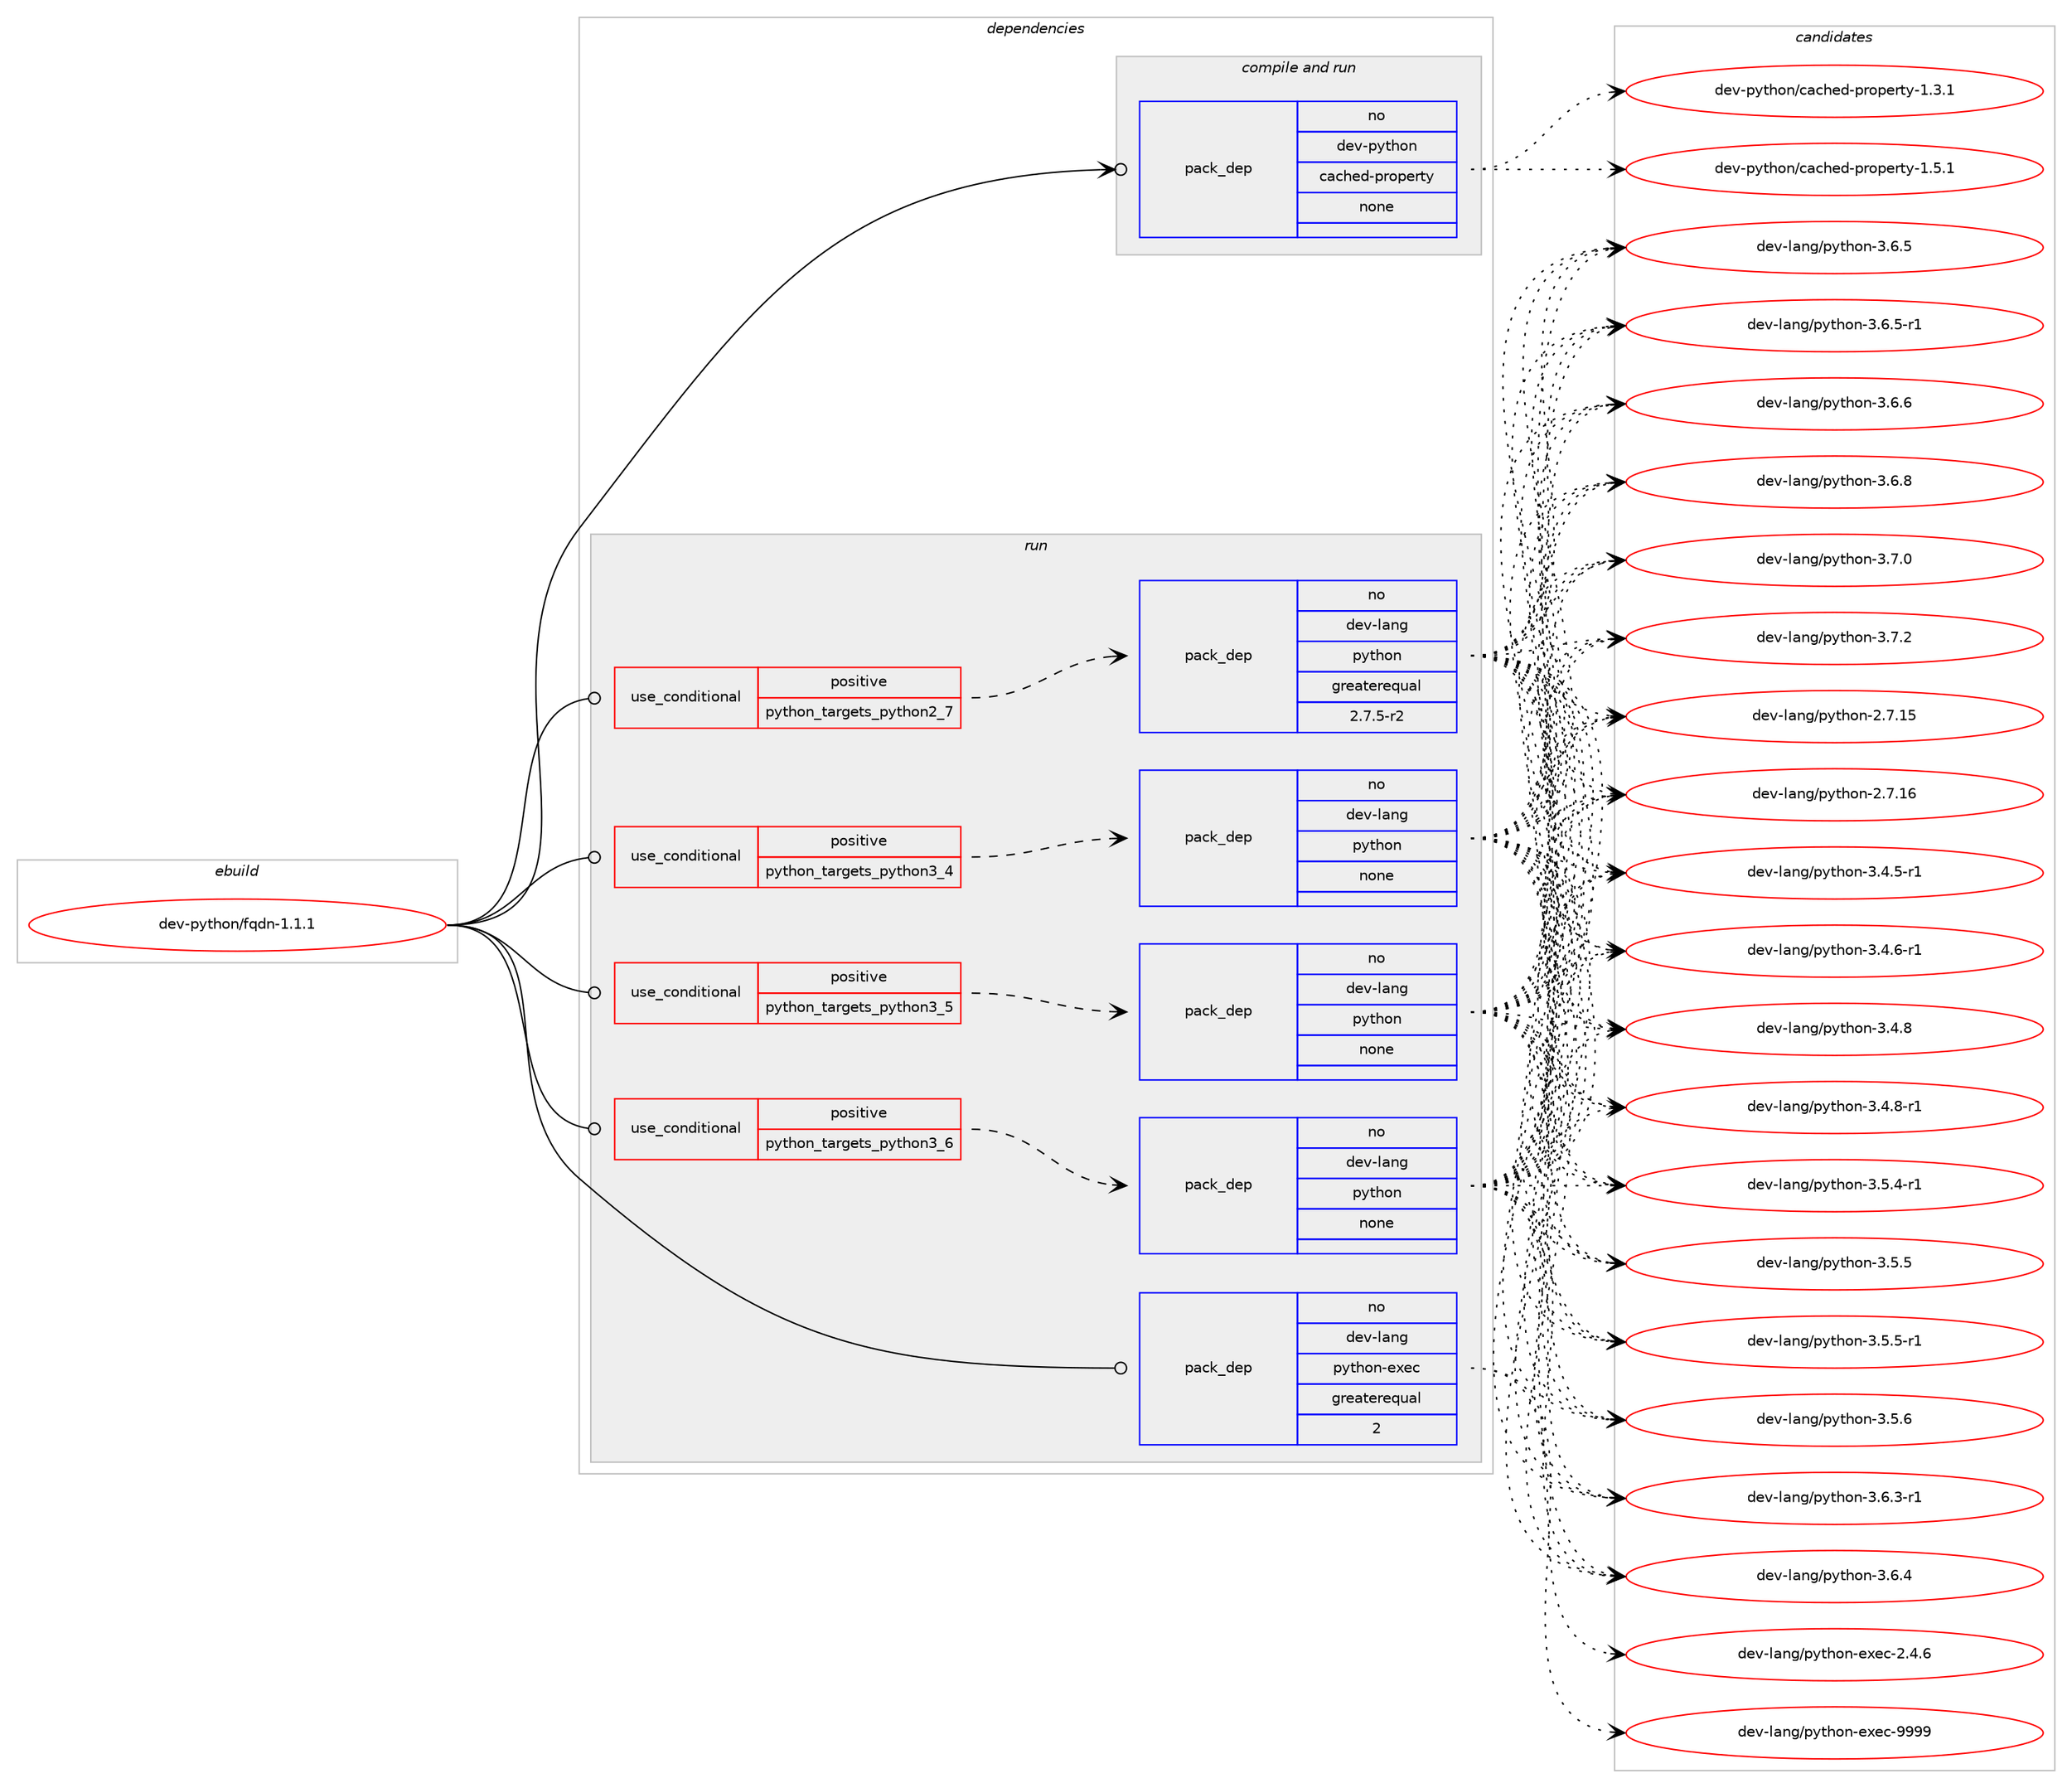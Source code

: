 digraph prolog {

# *************
# Graph options
# *************

newrank=true;
concentrate=true;
compound=true;
graph [rankdir=LR,fontname=Helvetica,fontsize=10,ranksep=1.5];#, ranksep=2.5, nodesep=0.2];
edge  [arrowhead=vee];
node  [fontname=Helvetica,fontsize=10];

# **********
# The ebuild
# **********

subgraph cluster_leftcol {
color=gray;
rank=same;
label=<<i>ebuild</i>>;
id [label="dev-python/fqdn-1.1.1", color=red, width=4, href="../dev-python/fqdn-1.1.1.svg"];
}

# ****************
# The dependencies
# ****************

subgraph cluster_midcol {
color=gray;
label=<<i>dependencies</i>>;
subgraph cluster_compile {
fillcolor="#eeeeee";
style=filled;
label=<<i>compile</i>>;
}
subgraph cluster_compileandrun {
fillcolor="#eeeeee";
style=filled;
label=<<i>compile and run</i>>;
subgraph pack1012414 {
dependency1410342 [label=<<TABLE BORDER="0" CELLBORDER="1" CELLSPACING="0" CELLPADDING="4" WIDTH="220"><TR><TD ROWSPAN="6" CELLPADDING="30">pack_dep</TD></TR><TR><TD WIDTH="110">no</TD></TR><TR><TD>dev-python</TD></TR><TR><TD>cached-property</TD></TR><TR><TD>none</TD></TR><TR><TD></TD></TR></TABLE>>, shape=none, color=blue];
}
id:e -> dependency1410342:w [weight=20,style="solid",arrowhead="odotvee"];
}
subgraph cluster_run {
fillcolor="#eeeeee";
style=filled;
label=<<i>run</i>>;
subgraph cond374669 {
dependency1410343 [label=<<TABLE BORDER="0" CELLBORDER="1" CELLSPACING="0" CELLPADDING="4"><TR><TD ROWSPAN="3" CELLPADDING="10">use_conditional</TD></TR><TR><TD>positive</TD></TR><TR><TD>python_targets_python2_7</TD></TR></TABLE>>, shape=none, color=red];
subgraph pack1012415 {
dependency1410344 [label=<<TABLE BORDER="0" CELLBORDER="1" CELLSPACING="0" CELLPADDING="4" WIDTH="220"><TR><TD ROWSPAN="6" CELLPADDING="30">pack_dep</TD></TR><TR><TD WIDTH="110">no</TD></TR><TR><TD>dev-lang</TD></TR><TR><TD>python</TD></TR><TR><TD>greaterequal</TD></TR><TR><TD>2.7.5-r2</TD></TR></TABLE>>, shape=none, color=blue];
}
dependency1410343:e -> dependency1410344:w [weight=20,style="dashed",arrowhead="vee"];
}
id:e -> dependency1410343:w [weight=20,style="solid",arrowhead="odot"];
subgraph cond374670 {
dependency1410345 [label=<<TABLE BORDER="0" CELLBORDER="1" CELLSPACING="0" CELLPADDING="4"><TR><TD ROWSPAN="3" CELLPADDING="10">use_conditional</TD></TR><TR><TD>positive</TD></TR><TR><TD>python_targets_python3_4</TD></TR></TABLE>>, shape=none, color=red];
subgraph pack1012416 {
dependency1410346 [label=<<TABLE BORDER="0" CELLBORDER="1" CELLSPACING="0" CELLPADDING="4" WIDTH="220"><TR><TD ROWSPAN="6" CELLPADDING="30">pack_dep</TD></TR><TR><TD WIDTH="110">no</TD></TR><TR><TD>dev-lang</TD></TR><TR><TD>python</TD></TR><TR><TD>none</TD></TR><TR><TD></TD></TR></TABLE>>, shape=none, color=blue];
}
dependency1410345:e -> dependency1410346:w [weight=20,style="dashed",arrowhead="vee"];
}
id:e -> dependency1410345:w [weight=20,style="solid",arrowhead="odot"];
subgraph cond374671 {
dependency1410347 [label=<<TABLE BORDER="0" CELLBORDER="1" CELLSPACING="0" CELLPADDING="4"><TR><TD ROWSPAN="3" CELLPADDING="10">use_conditional</TD></TR><TR><TD>positive</TD></TR><TR><TD>python_targets_python3_5</TD></TR></TABLE>>, shape=none, color=red];
subgraph pack1012417 {
dependency1410348 [label=<<TABLE BORDER="0" CELLBORDER="1" CELLSPACING="0" CELLPADDING="4" WIDTH="220"><TR><TD ROWSPAN="6" CELLPADDING="30">pack_dep</TD></TR><TR><TD WIDTH="110">no</TD></TR><TR><TD>dev-lang</TD></TR><TR><TD>python</TD></TR><TR><TD>none</TD></TR><TR><TD></TD></TR></TABLE>>, shape=none, color=blue];
}
dependency1410347:e -> dependency1410348:w [weight=20,style="dashed",arrowhead="vee"];
}
id:e -> dependency1410347:w [weight=20,style="solid",arrowhead="odot"];
subgraph cond374672 {
dependency1410349 [label=<<TABLE BORDER="0" CELLBORDER="1" CELLSPACING="0" CELLPADDING="4"><TR><TD ROWSPAN="3" CELLPADDING="10">use_conditional</TD></TR><TR><TD>positive</TD></TR><TR><TD>python_targets_python3_6</TD></TR></TABLE>>, shape=none, color=red];
subgraph pack1012418 {
dependency1410350 [label=<<TABLE BORDER="0" CELLBORDER="1" CELLSPACING="0" CELLPADDING="4" WIDTH="220"><TR><TD ROWSPAN="6" CELLPADDING="30">pack_dep</TD></TR><TR><TD WIDTH="110">no</TD></TR><TR><TD>dev-lang</TD></TR><TR><TD>python</TD></TR><TR><TD>none</TD></TR><TR><TD></TD></TR></TABLE>>, shape=none, color=blue];
}
dependency1410349:e -> dependency1410350:w [weight=20,style="dashed",arrowhead="vee"];
}
id:e -> dependency1410349:w [weight=20,style="solid",arrowhead="odot"];
subgraph pack1012419 {
dependency1410351 [label=<<TABLE BORDER="0" CELLBORDER="1" CELLSPACING="0" CELLPADDING="4" WIDTH="220"><TR><TD ROWSPAN="6" CELLPADDING="30">pack_dep</TD></TR><TR><TD WIDTH="110">no</TD></TR><TR><TD>dev-lang</TD></TR><TR><TD>python-exec</TD></TR><TR><TD>greaterequal</TD></TR><TR><TD>2</TD></TR></TABLE>>, shape=none, color=blue];
}
id:e -> dependency1410351:w [weight=20,style="solid",arrowhead="odot"];
}
}

# **************
# The candidates
# **************

subgraph cluster_choices {
rank=same;
color=gray;
label=<<i>candidates</i>>;

subgraph choice1012414 {
color=black;
nodesep=1;
choice100101118451121211161041111104799979910410110045112114111112101114116121454946514649 [label="dev-python/cached-property-1.3.1", color=red, width=4,href="../dev-python/cached-property-1.3.1.svg"];
choice100101118451121211161041111104799979910410110045112114111112101114116121454946534649 [label="dev-python/cached-property-1.5.1", color=red, width=4,href="../dev-python/cached-property-1.5.1.svg"];
dependency1410342:e -> choice100101118451121211161041111104799979910410110045112114111112101114116121454946514649:w [style=dotted,weight="100"];
dependency1410342:e -> choice100101118451121211161041111104799979910410110045112114111112101114116121454946534649:w [style=dotted,weight="100"];
}
subgraph choice1012415 {
color=black;
nodesep=1;
choice10010111845108971101034711212111610411111045504655464953 [label="dev-lang/python-2.7.15", color=red, width=4,href="../dev-lang/python-2.7.15.svg"];
choice10010111845108971101034711212111610411111045504655464954 [label="dev-lang/python-2.7.16", color=red, width=4,href="../dev-lang/python-2.7.16.svg"];
choice1001011184510897110103471121211161041111104551465246534511449 [label="dev-lang/python-3.4.5-r1", color=red, width=4,href="../dev-lang/python-3.4.5-r1.svg"];
choice1001011184510897110103471121211161041111104551465246544511449 [label="dev-lang/python-3.4.6-r1", color=red, width=4,href="../dev-lang/python-3.4.6-r1.svg"];
choice100101118451089711010347112121116104111110455146524656 [label="dev-lang/python-3.4.8", color=red, width=4,href="../dev-lang/python-3.4.8.svg"];
choice1001011184510897110103471121211161041111104551465246564511449 [label="dev-lang/python-3.4.8-r1", color=red, width=4,href="../dev-lang/python-3.4.8-r1.svg"];
choice1001011184510897110103471121211161041111104551465346524511449 [label="dev-lang/python-3.5.4-r1", color=red, width=4,href="../dev-lang/python-3.5.4-r1.svg"];
choice100101118451089711010347112121116104111110455146534653 [label="dev-lang/python-3.5.5", color=red, width=4,href="../dev-lang/python-3.5.5.svg"];
choice1001011184510897110103471121211161041111104551465346534511449 [label="dev-lang/python-3.5.5-r1", color=red, width=4,href="../dev-lang/python-3.5.5-r1.svg"];
choice100101118451089711010347112121116104111110455146534654 [label="dev-lang/python-3.5.6", color=red, width=4,href="../dev-lang/python-3.5.6.svg"];
choice1001011184510897110103471121211161041111104551465446514511449 [label="dev-lang/python-3.6.3-r1", color=red, width=4,href="../dev-lang/python-3.6.3-r1.svg"];
choice100101118451089711010347112121116104111110455146544652 [label="dev-lang/python-3.6.4", color=red, width=4,href="../dev-lang/python-3.6.4.svg"];
choice100101118451089711010347112121116104111110455146544653 [label="dev-lang/python-3.6.5", color=red, width=4,href="../dev-lang/python-3.6.5.svg"];
choice1001011184510897110103471121211161041111104551465446534511449 [label="dev-lang/python-3.6.5-r1", color=red, width=4,href="../dev-lang/python-3.6.5-r1.svg"];
choice100101118451089711010347112121116104111110455146544654 [label="dev-lang/python-3.6.6", color=red, width=4,href="../dev-lang/python-3.6.6.svg"];
choice100101118451089711010347112121116104111110455146544656 [label="dev-lang/python-3.6.8", color=red, width=4,href="../dev-lang/python-3.6.8.svg"];
choice100101118451089711010347112121116104111110455146554648 [label="dev-lang/python-3.7.0", color=red, width=4,href="../dev-lang/python-3.7.0.svg"];
choice100101118451089711010347112121116104111110455146554650 [label="dev-lang/python-3.7.2", color=red, width=4,href="../dev-lang/python-3.7.2.svg"];
dependency1410344:e -> choice10010111845108971101034711212111610411111045504655464953:w [style=dotted,weight="100"];
dependency1410344:e -> choice10010111845108971101034711212111610411111045504655464954:w [style=dotted,weight="100"];
dependency1410344:e -> choice1001011184510897110103471121211161041111104551465246534511449:w [style=dotted,weight="100"];
dependency1410344:e -> choice1001011184510897110103471121211161041111104551465246544511449:w [style=dotted,weight="100"];
dependency1410344:e -> choice100101118451089711010347112121116104111110455146524656:w [style=dotted,weight="100"];
dependency1410344:e -> choice1001011184510897110103471121211161041111104551465246564511449:w [style=dotted,weight="100"];
dependency1410344:e -> choice1001011184510897110103471121211161041111104551465346524511449:w [style=dotted,weight="100"];
dependency1410344:e -> choice100101118451089711010347112121116104111110455146534653:w [style=dotted,weight="100"];
dependency1410344:e -> choice1001011184510897110103471121211161041111104551465346534511449:w [style=dotted,weight="100"];
dependency1410344:e -> choice100101118451089711010347112121116104111110455146534654:w [style=dotted,weight="100"];
dependency1410344:e -> choice1001011184510897110103471121211161041111104551465446514511449:w [style=dotted,weight="100"];
dependency1410344:e -> choice100101118451089711010347112121116104111110455146544652:w [style=dotted,weight="100"];
dependency1410344:e -> choice100101118451089711010347112121116104111110455146544653:w [style=dotted,weight="100"];
dependency1410344:e -> choice1001011184510897110103471121211161041111104551465446534511449:w [style=dotted,weight="100"];
dependency1410344:e -> choice100101118451089711010347112121116104111110455146544654:w [style=dotted,weight="100"];
dependency1410344:e -> choice100101118451089711010347112121116104111110455146544656:w [style=dotted,weight="100"];
dependency1410344:e -> choice100101118451089711010347112121116104111110455146554648:w [style=dotted,weight="100"];
dependency1410344:e -> choice100101118451089711010347112121116104111110455146554650:w [style=dotted,weight="100"];
}
subgraph choice1012416 {
color=black;
nodesep=1;
choice10010111845108971101034711212111610411111045504655464953 [label="dev-lang/python-2.7.15", color=red, width=4,href="../dev-lang/python-2.7.15.svg"];
choice10010111845108971101034711212111610411111045504655464954 [label="dev-lang/python-2.7.16", color=red, width=4,href="../dev-lang/python-2.7.16.svg"];
choice1001011184510897110103471121211161041111104551465246534511449 [label="dev-lang/python-3.4.5-r1", color=red, width=4,href="../dev-lang/python-3.4.5-r1.svg"];
choice1001011184510897110103471121211161041111104551465246544511449 [label="dev-lang/python-3.4.6-r1", color=red, width=4,href="../dev-lang/python-3.4.6-r1.svg"];
choice100101118451089711010347112121116104111110455146524656 [label="dev-lang/python-3.4.8", color=red, width=4,href="../dev-lang/python-3.4.8.svg"];
choice1001011184510897110103471121211161041111104551465246564511449 [label="dev-lang/python-3.4.8-r1", color=red, width=4,href="../dev-lang/python-3.4.8-r1.svg"];
choice1001011184510897110103471121211161041111104551465346524511449 [label="dev-lang/python-3.5.4-r1", color=red, width=4,href="../dev-lang/python-3.5.4-r1.svg"];
choice100101118451089711010347112121116104111110455146534653 [label="dev-lang/python-3.5.5", color=red, width=4,href="../dev-lang/python-3.5.5.svg"];
choice1001011184510897110103471121211161041111104551465346534511449 [label="dev-lang/python-3.5.5-r1", color=red, width=4,href="../dev-lang/python-3.5.5-r1.svg"];
choice100101118451089711010347112121116104111110455146534654 [label="dev-lang/python-3.5.6", color=red, width=4,href="../dev-lang/python-3.5.6.svg"];
choice1001011184510897110103471121211161041111104551465446514511449 [label="dev-lang/python-3.6.3-r1", color=red, width=4,href="../dev-lang/python-3.6.3-r1.svg"];
choice100101118451089711010347112121116104111110455146544652 [label="dev-lang/python-3.6.4", color=red, width=4,href="../dev-lang/python-3.6.4.svg"];
choice100101118451089711010347112121116104111110455146544653 [label="dev-lang/python-3.6.5", color=red, width=4,href="../dev-lang/python-3.6.5.svg"];
choice1001011184510897110103471121211161041111104551465446534511449 [label="dev-lang/python-3.6.5-r1", color=red, width=4,href="../dev-lang/python-3.6.5-r1.svg"];
choice100101118451089711010347112121116104111110455146544654 [label="dev-lang/python-3.6.6", color=red, width=4,href="../dev-lang/python-3.6.6.svg"];
choice100101118451089711010347112121116104111110455146544656 [label="dev-lang/python-3.6.8", color=red, width=4,href="../dev-lang/python-3.6.8.svg"];
choice100101118451089711010347112121116104111110455146554648 [label="dev-lang/python-3.7.0", color=red, width=4,href="../dev-lang/python-3.7.0.svg"];
choice100101118451089711010347112121116104111110455146554650 [label="dev-lang/python-3.7.2", color=red, width=4,href="../dev-lang/python-3.7.2.svg"];
dependency1410346:e -> choice10010111845108971101034711212111610411111045504655464953:w [style=dotted,weight="100"];
dependency1410346:e -> choice10010111845108971101034711212111610411111045504655464954:w [style=dotted,weight="100"];
dependency1410346:e -> choice1001011184510897110103471121211161041111104551465246534511449:w [style=dotted,weight="100"];
dependency1410346:e -> choice1001011184510897110103471121211161041111104551465246544511449:w [style=dotted,weight="100"];
dependency1410346:e -> choice100101118451089711010347112121116104111110455146524656:w [style=dotted,weight="100"];
dependency1410346:e -> choice1001011184510897110103471121211161041111104551465246564511449:w [style=dotted,weight="100"];
dependency1410346:e -> choice1001011184510897110103471121211161041111104551465346524511449:w [style=dotted,weight="100"];
dependency1410346:e -> choice100101118451089711010347112121116104111110455146534653:w [style=dotted,weight="100"];
dependency1410346:e -> choice1001011184510897110103471121211161041111104551465346534511449:w [style=dotted,weight="100"];
dependency1410346:e -> choice100101118451089711010347112121116104111110455146534654:w [style=dotted,weight="100"];
dependency1410346:e -> choice1001011184510897110103471121211161041111104551465446514511449:w [style=dotted,weight="100"];
dependency1410346:e -> choice100101118451089711010347112121116104111110455146544652:w [style=dotted,weight="100"];
dependency1410346:e -> choice100101118451089711010347112121116104111110455146544653:w [style=dotted,weight="100"];
dependency1410346:e -> choice1001011184510897110103471121211161041111104551465446534511449:w [style=dotted,weight="100"];
dependency1410346:e -> choice100101118451089711010347112121116104111110455146544654:w [style=dotted,weight="100"];
dependency1410346:e -> choice100101118451089711010347112121116104111110455146544656:w [style=dotted,weight="100"];
dependency1410346:e -> choice100101118451089711010347112121116104111110455146554648:w [style=dotted,weight="100"];
dependency1410346:e -> choice100101118451089711010347112121116104111110455146554650:w [style=dotted,weight="100"];
}
subgraph choice1012417 {
color=black;
nodesep=1;
choice10010111845108971101034711212111610411111045504655464953 [label="dev-lang/python-2.7.15", color=red, width=4,href="../dev-lang/python-2.7.15.svg"];
choice10010111845108971101034711212111610411111045504655464954 [label="dev-lang/python-2.7.16", color=red, width=4,href="../dev-lang/python-2.7.16.svg"];
choice1001011184510897110103471121211161041111104551465246534511449 [label="dev-lang/python-3.4.5-r1", color=red, width=4,href="../dev-lang/python-3.4.5-r1.svg"];
choice1001011184510897110103471121211161041111104551465246544511449 [label="dev-lang/python-3.4.6-r1", color=red, width=4,href="../dev-lang/python-3.4.6-r1.svg"];
choice100101118451089711010347112121116104111110455146524656 [label="dev-lang/python-3.4.8", color=red, width=4,href="../dev-lang/python-3.4.8.svg"];
choice1001011184510897110103471121211161041111104551465246564511449 [label="dev-lang/python-3.4.8-r1", color=red, width=4,href="../dev-lang/python-3.4.8-r1.svg"];
choice1001011184510897110103471121211161041111104551465346524511449 [label="dev-lang/python-3.5.4-r1", color=red, width=4,href="../dev-lang/python-3.5.4-r1.svg"];
choice100101118451089711010347112121116104111110455146534653 [label="dev-lang/python-3.5.5", color=red, width=4,href="../dev-lang/python-3.5.5.svg"];
choice1001011184510897110103471121211161041111104551465346534511449 [label="dev-lang/python-3.5.5-r1", color=red, width=4,href="../dev-lang/python-3.5.5-r1.svg"];
choice100101118451089711010347112121116104111110455146534654 [label="dev-lang/python-3.5.6", color=red, width=4,href="../dev-lang/python-3.5.6.svg"];
choice1001011184510897110103471121211161041111104551465446514511449 [label="dev-lang/python-3.6.3-r1", color=red, width=4,href="../dev-lang/python-3.6.3-r1.svg"];
choice100101118451089711010347112121116104111110455146544652 [label="dev-lang/python-3.6.4", color=red, width=4,href="../dev-lang/python-3.6.4.svg"];
choice100101118451089711010347112121116104111110455146544653 [label="dev-lang/python-3.6.5", color=red, width=4,href="../dev-lang/python-3.6.5.svg"];
choice1001011184510897110103471121211161041111104551465446534511449 [label="dev-lang/python-3.6.5-r1", color=red, width=4,href="../dev-lang/python-3.6.5-r1.svg"];
choice100101118451089711010347112121116104111110455146544654 [label="dev-lang/python-3.6.6", color=red, width=4,href="../dev-lang/python-3.6.6.svg"];
choice100101118451089711010347112121116104111110455146544656 [label="dev-lang/python-3.6.8", color=red, width=4,href="../dev-lang/python-3.6.8.svg"];
choice100101118451089711010347112121116104111110455146554648 [label="dev-lang/python-3.7.0", color=red, width=4,href="../dev-lang/python-3.7.0.svg"];
choice100101118451089711010347112121116104111110455146554650 [label="dev-lang/python-3.7.2", color=red, width=4,href="../dev-lang/python-3.7.2.svg"];
dependency1410348:e -> choice10010111845108971101034711212111610411111045504655464953:w [style=dotted,weight="100"];
dependency1410348:e -> choice10010111845108971101034711212111610411111045504655464954:w [style=dotted,weight="100"];
dependency1410348:e -> choice1001011184510897110103471121211161041111104551465246534511449:w [style=dotted,weight="100"];
dependency1410348:e -> choice1001011184510897110103471121211161041111104551465246544511449:w [style=dotted,weight="100"];
dependency1410348:e -> choice100101118451089711010347112121116104111110455146524656:w [style=dotted,weight="100"];
dependency1410348:e -> choice1001011184510897110103471121211161041111104551465246564511449:w [style=dotted,weight="100"];
dependency1410348:e -> choice1001011184510897110103471121211161041111104551465346524511449:w [style=dotted,weight="100"];
dependency1410348:e -> choice100101118451089711010347112121116104111110455146534653:w [style=dotted,weight="100"];
dependency1410348:e -> choice1001011184510897110103471121211161041111104551465346534511449:w [style=dotted,weight="100"];
dependency1410348:e -> choice100101118451089711010347112121116104111110455146534654:w [style=dotted,weight="100"];
dependency1410348:e -> choice1001011184510897110103471121211161041111104551465446514511449:w [style=dotted,weight="100"];
dependency1410348:e -> choice100101118451089711010347112121116104111110455146544652:w [style=dotted,weight="100"];
dependency1410348:e -> choice100101118451089711010347112121116104111110455146544653:w [style=dotted,weight="100"];
dependency1410348:e -> choice1001011184510897110103471121211161041111104551465446534511449:w [style=dotted,weight="100"];
dependency1410348:e -> choice100101118451089711010347112121116104111110455146544654:w [style=dotted,weight="100"];
dependency1410348:e -> choice100101118451089711010347112121116104111110455146544656:w [style=dotted,weight="100"];
dependency1410348:e -> choice100101118451089711010347112121116104111110455146554648:w [style=dotted,weight="100"];
dependency1410348:e -> choice100101118451089711010347112121116104111110455146554650:w [style=dotted,weight="100"];
}
subgraph choice1012418 {
color=black;
nodesep=1;
choice10010111845108971101034711212111610411111045504655464953 [label="dev-lang/python-2.7.15", color=red, width=4,href="../dev-lang/python-2.7.15.svg"];
choice10010111845108971101034711212111610411111045504655464954 [label="dev-lang/python-2.7.16", color=red, width=4,href="../dev-lang/python-2.7.16.svg"];
choice1001011184510897110103471121211161041111104551465246534511449 [label="dev-lang/python-3.4.5-r1", color=red, width=4,href="../dev-lang/python-3.4.5-r1.svg"];
choice1001011184510897110103471121211161041111104551465246544511449 [label="dev-lang/python-3.4.6-r1", color=red, width=4,href="../dev-lang/python-3.4.6-r1.svg"];
choice100101118451089711010347112121116104111110455146524656 [label="dev-lang/python-3.4.8", color=red, width=4,href="../dev-lang/python-3.4.8.svg"];
choice1001011184510897110103471121211161041111104551465246564511449 [label="dev-lang/python-3.4.8-r1", color=red, width=4,href="../dev-lang/python-3.4.8-r1.svg"];
choice1001011184510897110103471121211161041111104551465346524511449 [label="dev-lang/python-3.5.4-r1", color=red, width=4,href="../dev-lang/python-3.5.4-r1.svg"];
choice100101118451089711010347112121116104111110455146534653 [label="dev-lang/python-3.5.5", color=red, width=4,href="../dev-lang/python-3.5.5.svg"];
choice1001011184510897110103471121211161041111104551465346534511449 [label="dev-lang/python-3.5.5-r1", color=red, width=4,href="../dev-lang/python-3.5.5-r1.svg"];
choice100101118451089711010347112121116104111110455146534654 [label="dev-lang/python-3.5.6", color=red, width=4,href="../dev-lang/python-3.5.6.svg"];
choice1001011184510897110103471121211161041111104551465446514511449 [label="dev-lang/python-3.6.3-r1", color=red, width=4,href="../dev-lang/python-3.6.3-r1.svg"];
choice100101118451089711010347112121116104111110455146544652 [label="dev-lang/python-3.6.4", color=red, width=4,href="../dev-lang/python-3.6.4.svg"];
choice100101118451089711010347112121116104111110455146544653 [label="dev-lang/python-3.6.5", color=red, width=4,href="../dev-lang/python-3.6.5.svg"];
choice1001011184510897110103471121211161041111104551465446534511449 [label="dev-lang/python-3.6.5-r1", color=red, width=4,href="../dev-lang/python-3.6.5-r1.svg"];
choice100101118451089711010347112121116104111110455146544654 [label="dev-lang/python-3.6.6", color=red, width=4,href="../dev-lang/python-3.6.6.svg"];
choice100101118451089711010347112121116104111110455146544656 [label="dev-lang/python-3.6.8", color=red, width=4,href="../dev-lang/python-3.6.8.svg"];
choice100101118451089711010347112121116104111110455146554648 [label="dev-lang/python-3.7.0", color=red, width=4,href="../dev-lang/python-3.7.0.svg"];
choice100101118451089711010347112121116104111110455146554650 [label="dev-lang/python-3.7.2", color=red, width=4,href="../dev-lang/python-3.7.2.svg"];
dependency1410350:e -> choice10010111845108971101034711212111610411111045504655464953:w [style=dotted,weight="100"];
dependency1410350:e -> choice10010111845108971101034711212111610411111045504655464954:w [style=dotted,weight="100"];
dependency1410350:e -> choice1001011184510897110103471121211161041111104551465246534511449:w [style=dotted,weight="100"];
dependency1410350:e -> choice1001011184510897110103471121211161041111104551465246544511449:w [style=dotted,weight="100"];
dependency1410350:e -> choice100101118451089711010347112121116104111110455146524656:w [style=dotted,weight="100"];
dependency1410350:e -> choice1001011184510897110103471121211161041111104551465246564511449:w [style=dotted,weight="100"];
dependency1410350:e -> choice1001011184510897110103471121211161041111104551465346524511449:w [style=dotted,weight="100"];
dependency1410350:e -> choice100101118451089711010347112121116104111110455146534653:w [style=dotted,weight="100"];
dependency1410350:e -> choice1001011184510897110103471121211161041111104551465346534511449:w [style=dotted,weight="100"];
dependency1410350:e -> choice100101118451089711010347112121116104111110455146534654:w [style=dotted,weight="100"];
dependency1410350:e -> choice1001011184510897110103471121211161041111104551465446514511449:w [style=dotted,weight="100"];
dependency1410350:e -> choice100101118451089711010347112121116104111110455146544652:w [style=dotted,weight="100"];
dependency1410350:e -> choice100101118451089711010347112121116104111110455146544653:w [style=dotted,weight="100"];
dependency1410350:e -> choice1001011184510897110103471121211161041111104551465446534511449:w [style=dotted,weight="100"];
dependency1410350:e -> choice100101118451089711010347112121116104111110455146544654:w [style=dotted,weight="100"];
dependency1410350:e -> choice100101118451089711010347112121116104111110455146544656:w [style=dotted,weight="100"];
dependency1410350:e -> choice100101118451089711010347112121116104111110455146554648:w [style=dotted,weight="100"];
dependency1410350:e -> choice100101118451089711010347112121116104111110455146554650:w [style=dotted,weight="100"];
}
subgraph choice1012419 {
color=black;
nodesep=1;
choice1001011184510897110103471121211161041111104510112010199455046524654 [label="dev-lang/python-exec-2.4.6", color=red, width=4,href="../dev-lang/python-exec-2.4.6.svg"];
choice10010111845108971101034711212111610411111045101120101994557575757 [label="dev-lang/python-exec-9999", color=red, width=4,href="../dev-lang/python-exec-9999.svg"];
dependency1410351:e -> choice1001011184510897110103471121211161041111104510112010199455046524654:w [style=dotted,weight="100"];
dependency1410351:e -> choice10010111845108971101034711212111610411111045101120101994557575757:w [style=dotted,weight="100"];
}
}

}
